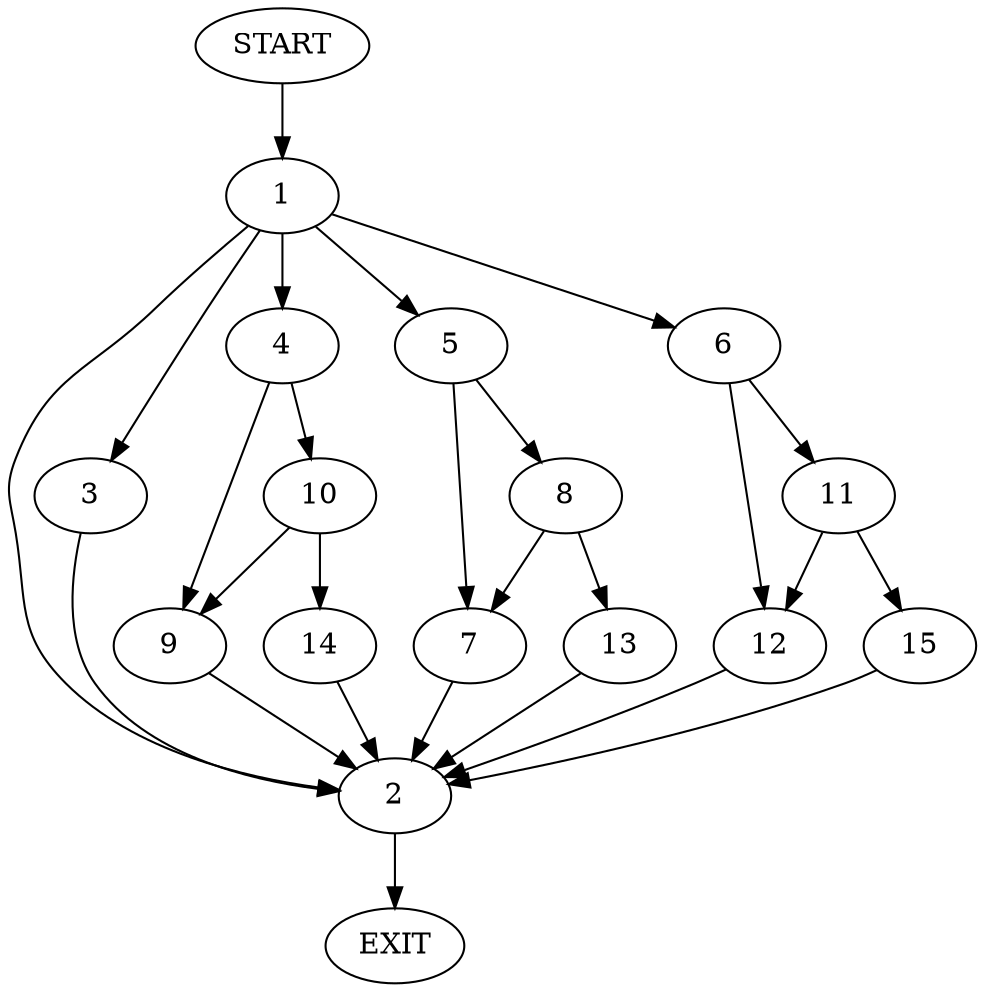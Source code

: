 digraph {
0 [label="START"]
16 [label="EXIT"]
0 -> 1
1 -> 2
1 -> 3
1 -> 4
1 -> 5
1 -> 6
5 -> 7
5 -> 8
3 -> 2
4 -> 9
4 -> 10
2 -> 16
6 -> 11
6 -> 12
8 -> 13
8 -> 7
7 -> 2
13 -> 2
10 -> 9
10 -> 14
9 -> 2
14 -> 2
12 -> 2
11 -> 15
11 -> 12
15 -> 2
}
